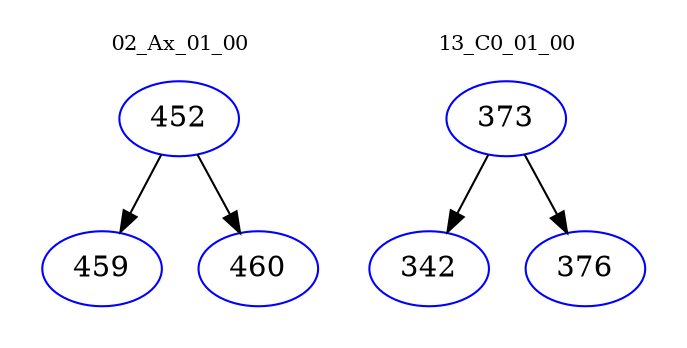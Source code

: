 digraph{
subgraph cluster_0 {
color = white
label = "02_Ax_01_00";
fontsize=10;
T0_452 [label="452", color="blue"]
T0_452 -> T0_459 [color="black"]
T0_459 [label="459", color="blue"]
T0_452 -> T0_460 [color="black"]
T0_460 [label="460", color="blue"]
}
subgraph cluster_1 {
color = white
label = "13_C0_01_00";
fontsize=10;
T1_373 [label="373", color="blue"]
T1_373 -> T1_342 [color="black"]
T1_342 [label="342", color="blue"]
T1_373 -> T1_376 [color="black"]
T1_376 [label="376", color="blue"]
}
}
